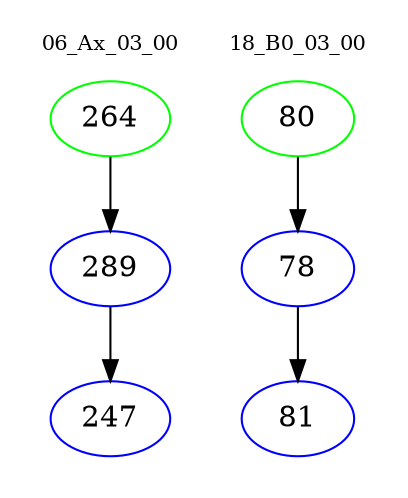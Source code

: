 digraph{
subgraph cluster_0 {
color = white
label = "06_Ax_03_00";
fontsize=10;
T0_264 [label="264", color="green"]
T0_264 -> T0_289 [color="black"]
T0_289 [label="289", color="blue"]
T0_289 -> T0_247 [color="black"]
T0_247 [label="247", color="blue"]
}
subgraph cluster_1 {
color = white
label = "18_B0_03_00";
fontsize=10;
T1_80 [label="80", color="green"]
T1_80 -> T1_78 [color="black"]
T1_78 [label="78", color="blue"]
T1_78 -> T1_81 [color="black"]
T1_81 [label="81", color="blue"]
}
}
